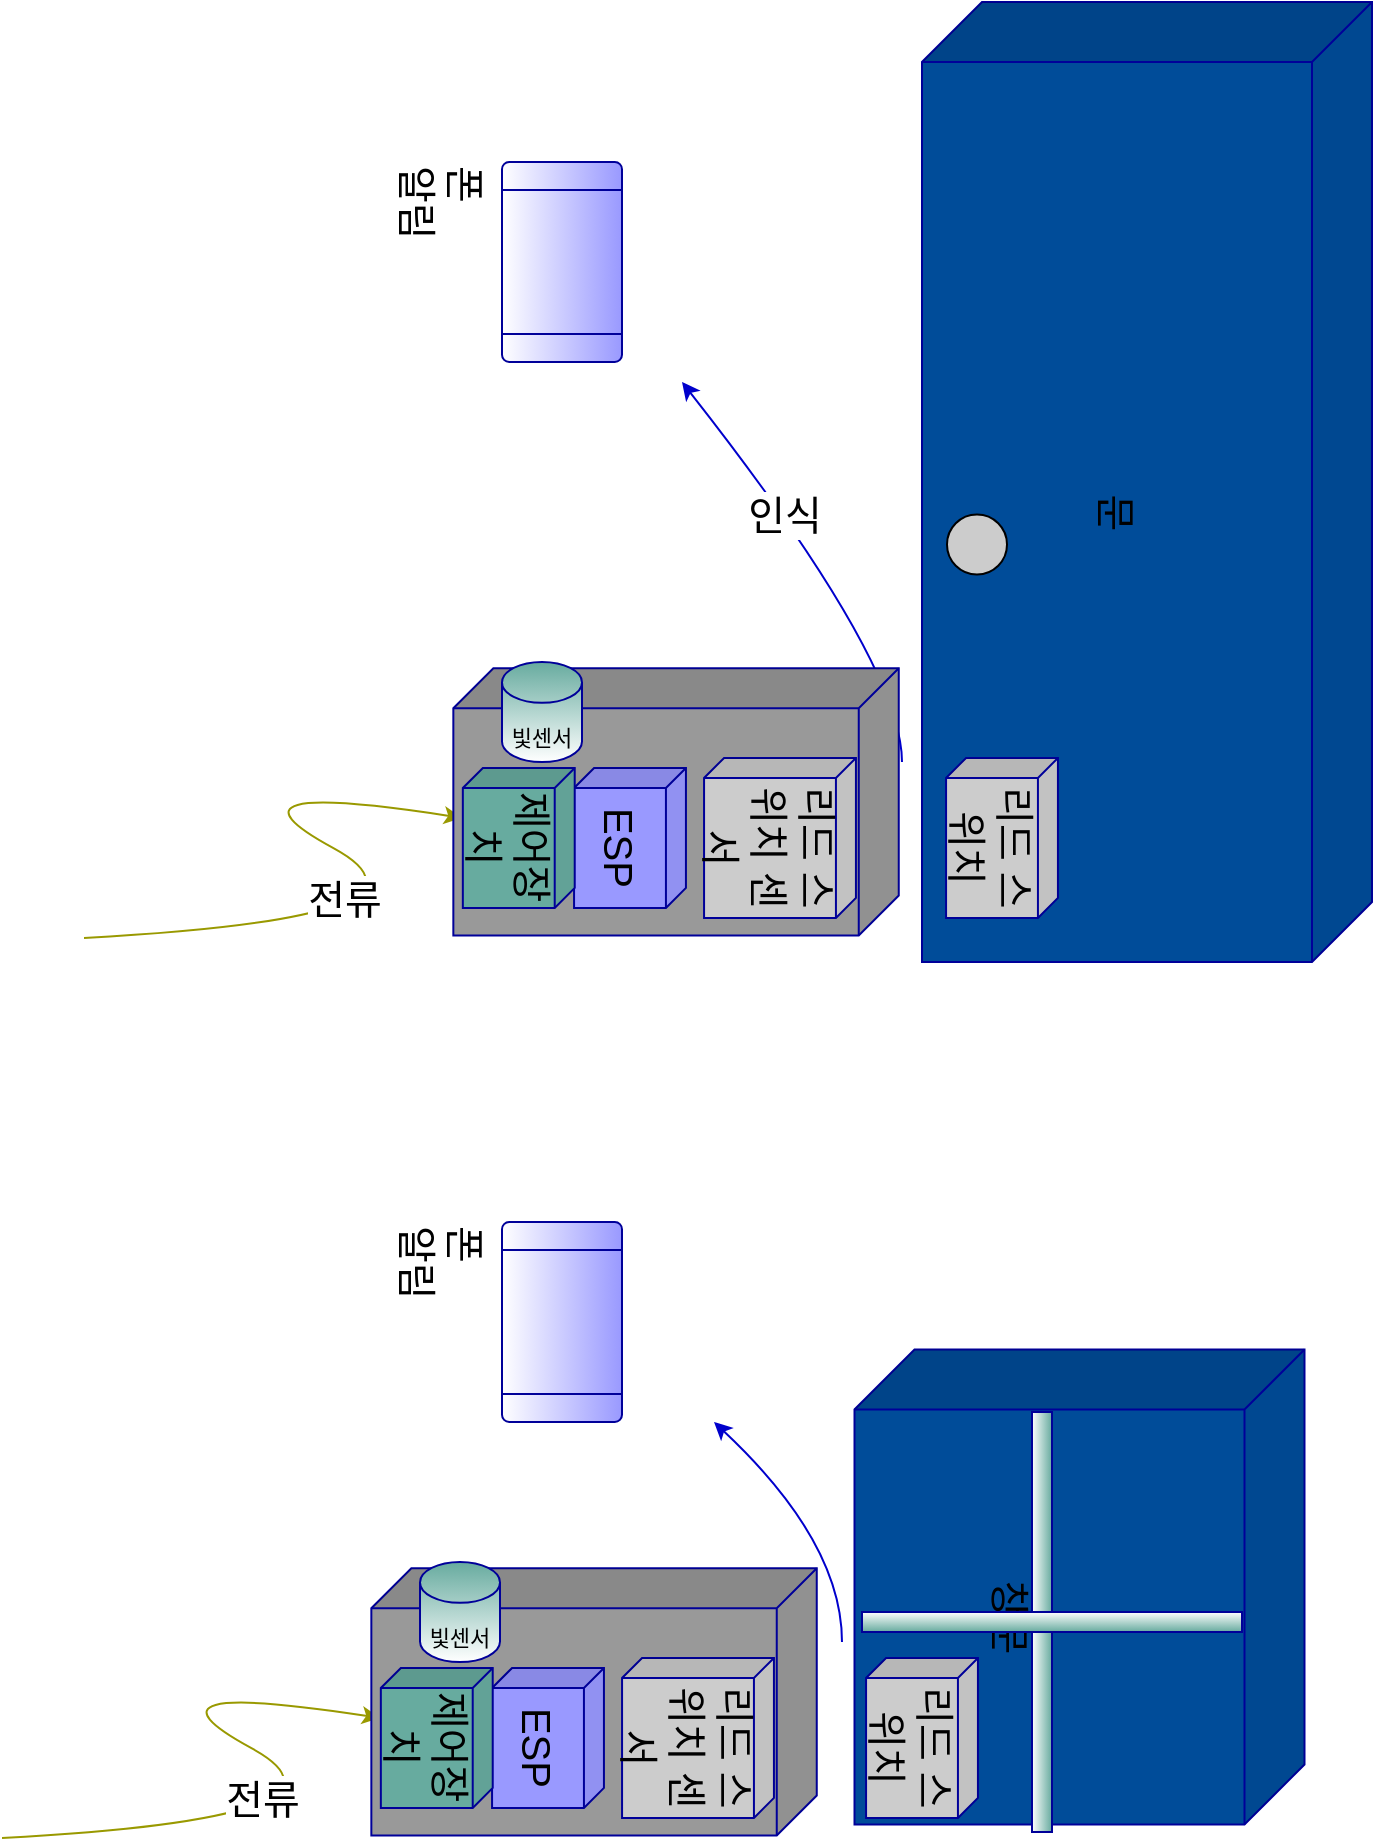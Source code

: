 <mxfile version="15.5.2" type="github">
  <diagram id="C5RBs43oDa-KdzZeNtuy" name="Page-1">
    <mxGraphModel dx="1038" dy="571" grid="1" gridSize="10" guides="1" tooltips="1" connect="1" arrows="1" fold="1" page="1" pageScale="1" pageWidth="827" pageHeight="1169" math="0" shadow="0">
      <root>
        <mxCell id="WIyWlLk6GJQsqaUBKTNV-0" />
        <mxCell id="WIyWlLk6GJQsqaUBKTNV-1" parent="WIyWlLk6GJQsqaUBKTNV-0" />
        <mxCell id="ZuRAZRv1wf484eOntKRE-15" value="폰&lt;br&gt;알림" style="verticalLabelPosition=bottom;verticalAlign=top;html=1;shape=process;whiteSpace=wrap;rounded=1;size=0.14;arcSize=6;fontSize=20;strokeColor=#000099;fillColor=#9999FF;rotation=90;gradientColor=#ffffff;align=left;" parent="WIyWlLk6GJQsqaUBKTNV-1" vertex="1">
          <mxGeometry x="330" y="140" width="100" height="60" as="geometry" />
        </mxCell>
        <mxCell id="ZuRAZRv1wf484eOntKRE-25" value="폰&lt;br&gt;알림" style="verticalLabelPosition=bottom;verticalAlign=top;html=1;shape=process;whiteSpace=wrap;rounded=1;size=0.14;arcSize=6;fontSize=20;strokeColor=#000099;fillColor=#9999FF;rotation=90;gradientColor=#ffffff;align=left;" parent="WIyWlLk6GJQsqaUBKTNV-1" vertex="1">
          <mxGeometry x="330" y="670" width="100" height="60" as="geometry" />
        </mxCell>
        <mxCell id="ZuRAZRv1wf484eOntKRE-20" value="&lt;br&gt;&lt;span style=&quot;font-size: 20px&quot;&gt;&lt;br&gt;창문&lt;/span&gt;" style="shape=cube;whiteSpace=wrap;html=1;boundedLbl=1;backgroundOutline=1;darkOpacity=0.05;darkOpacity2=0.1;rotation=90;size=30;align=center;strokeColor=#000099;fillColor=#004C99;" parent="WIyWlLk6GJQsqaUBKTNV-1" vertex="1">
          <mxGeometry x="520" y="720" width="237.5" height="225" as="geometry" />
        </mxCell>
        <mxCell id="ZuRAZRv1wf484eOntKRE-23" value="" style="curved=1;endArrow=classic;html=1;rounded=0;fontSize=20;strokeColor=#0000CC;" parent="WIyWlLk6GJQsqaUBKTNV-1" edge="1">
          <mxGeometry x="530" y="480" width="50" height="50" as="geometry">
            <mxPoint x="520" y="860" as="sourcePoint" />
            <mxPoint x="456" y="750" as="targetPoint" />
            <Array as="points">
              <mxPoint x="520" y="810" />
            </Array>
          </mxGeometry>
        </mxCell>
        <mxCell id="ZuRAZRv1wf484eOntKRE-34" value="" style="rounded=0;whiteSpace=wrap;html=1;fontSize=11;strokeColor=#000099;fillColor=#67AB9F;gradientColor=#ffffff;align=center;rotation=90;" parent="WIyWlLk6GJQsqaUBKTNV-1" vertex="1">
          <mxGeometry x="515" y="845" width="210" height="10" as="geometry" />
        </mxCell>
        <mxCell id="ZuRAZRv1wf484eOntKRE-35" value="" style="rounded=0;whiteSpace=wrap;html=1;fontSize=11;strokeColor=#000099;fillColor=#67AB9F;gradientColor=#ffffff;align=center;rotation=-180;" parent="WIyWlLk6GJQsqaUBKTNV-1" vertex="1">
          <mxGeometry x="530" y="845" width="190" height="10" as="geometry" />
        </mxCell>
        <mxCell id="ZuRAZRv1wf484eOntKRE-0" value="&lt;font style=&quot;font-size: 20px&quot;&gt;문&lt;/font&gt;" style="shape=cube;whiteSpace=wrap;html=1;boundedLbl=1;backgroundOutline=1;darkOpacity=0.05;darkOpacity2=0.1;rotation=90;size=30;align=center;strokeColor=#000099;fillColor=#004C99;" parent="WIyWlLk6GJQsqaUBKTNV-1" vertex="1">
          <mxGeometry x="432.5" y="167.5" width="480" height="225" as="geometry" />
        </mxCell>
        <mxCell id="ZuRAZRv1wf484eOntKRE-1" value="" style="ellipse;whiteSpace=wrap;html=1;aspect=fixed;fontSize=20;align=center;fillColor=#CCCCCC;" parent="WIyWlLk6GJQsqaUBKTNV-1" vertex="1">
          <mxGeometry x="572.5" y="296.25" width="30" height="30" as="geometry" />
        </mxCell>
        <mxCell id="ZuRAZRv1wf484eOntKRE-12" value="" style="curved=1;endArrow=classic;html=1;rounded=0;fontSize=20;strokeColor=#0000CC;" parent="WIyWlLk6GJQsqaUBKTNV-1" edge="1">
          <mxGeometry x="560" y="40" width="50" height="50" as="geometry">
            <mxPoint x="550" y="420" as="sourcePoint" />
            <mxPoint x="440" y="230" as="targetPoint" />
            <Array as="points">
              <mxPoint x="550" y="370" />
            </Array>
          </mxGeometry>
        </mxCell>
        <mxCell id="ZuRAZRv1wf484eOntKRE-16" value="인식" style="edgeLabel;html=1;align=center;verticalAlign=middle;resizable=0;points=[];fontSize=20;" parent="ZuRAZRv1wf484eOntKRE-12" vertex="1" connectable="0">
          <mxGeometry x="0.271" y="1" relative="1" as="geometry">
            <mxPoint as="offset" />
          </mxGeometry>
        </mxCell>
        <mxCell id="gwM2lU5lngFY_y6Us-kG-0" value="리드 스위치" style="shape=cube;whiteSpace=wrap;html=1;boundedLbl=1;backgroundOutline=1;darkOpacity=0.05;darkOpacity2=0.1;fontSize=20;strokeColor=#000099;fillColor=#CCCCCC;align=center;size=10;rotation=90;" vertex="1" parent="WIyWlLk6GJQsqaUBKTNV-1">
          <mxGeometry x="560" y="430" width="80" height="55.94" as="geometry" />
        </mxCell>
        <mxCell id="gwM2lU5lngFY_y6Us-kG-2" value="리드 스위치" style="shape=cube;whiteSpace=wrap;html=1;boundedLbl=1;backgroundOutline=1;darkOpacity=0.05;darkOpacity2=0.1;fontSize=20;strokeColor=#000099;fillColor=#CCCCCC;align=center;size=10;rotation=90;" vertex="1" parent="WIyWlLk6GJQsqaUBKTNV-1">
          <mxGeometry x="520" y="880" width="80" height="55.94" as="geometry" />
        </mxCell>
        <mxCell id="gwM2lU5lngFY_y6Us-kG-3" value="" style="group" vertex="1" connectable="0" parent="WIyWlLk6GJQsqaUBKTNV-1">
          <mxGeometry x="201" y="370" width="347.38" height="136.79" as="geometry" />
        </mxCell>
        <mxCell id="ZuRAZRv1wf484eOntKRE-10" value="" style="curved=1;endArrow=classic;html=1;rounded=0;fontSize=20;strokeColor=#999900;" parent="gwM2lU5lngFY_y6Us-kG-3" edge="1">
          <mxGeometry y="7.97" width="50" height="50" as="geometry">
            <mxPoint x="-60" y="137.97" as="sourcePoint" />
            <mxPoint x="129" y="77.97" as="targetPoint" />
            <Array as="points">
              <mxPoint x="129" y="127.97" />
              <mxPoint y="57.97" />
            </Array>
          </mxGeometry>
        </mxCell>
        <mxCell id="ZuRAZRv1wf484eOntKRE-11" value="전류" style="edgeLabel;html=1;align=center;verticalAlign=middle;resizable=0;points=[];fontSize=20;" parent="ZuRAZRv1wf484eOntKRE-10" vertex="1" connectable="0">
          <mxGeometry x="-0.44" y="13" relative="1" as="geometry">
            <mxPoint as="offset" />
          </mxGeometry>
        </mxCell>
        <mxCell id="ZuRAZRv1wf484eOntKRE-5" value="" style="shape=cube;whiteSpace=wrap;html=1;boundedLbl=1;backgroundOutline=1;darkOpacity=0.05;darkOpacity2=0.1;fontSize=20;strokeColor=#000099;fillColor=#999999;align=center;size=20;rotation=90;" parent="gwM2lU5lngFY_y6Us-kG-3" vertex="1">
          <mxGeometry x="169.19" y="-41.4" width="133.67" height="222.71" as="geometry" />
        </mxCell>
        <mxCell id="ZuRAZRv1wf484eOntKRE-7" value="ESP" style="shape=cube;whiteSpace=wrap;html=1;boundedLbl=1;backgroundOutline=1;darkOpacity=0.05;darkOpacity2=0.1;fontSize=20;strokeColor=#000099;fillColor=#9999FF;align=center;size=10;rotation=90;" parent="gwM2lU5lngFY_y6Us-kG-3" vertex="1">
          <mxGeometry x="178" y="60" width="70" height="55.94" as="geometry" />
        </mxCell>
        <mxCell id="ZuRAZRv1wf484eOntKRE-17" value="제어장치" style="shape=cube;whiteSpace=wrap;html=1;boundedLbl=1;backgroundOutline=1;darkOpacity=0.05;darkOpacity2=0.1;fontSize=20;strokeColor=#000099;fillColor=#67AB9F;align=center;size=10;rotation=90;" parent="gwM2lU5lngFY_y6Us-kG-3" vertex="1">
          <mxGeometry x="122.39" y="60" width="70" height="55.94" as="geometry" />
        </mxCell>
        <mxCell id="ZuRAZRv1wf484eOntKRE-18" value="&lt;span style=&quot;font-size: 11px&quot;&gt;빛센서&lt;/span&gt;" style="shape=cylinder3;whiteSpace=wrap;html=1;boundedLbl=1;backgroundOutline=1;size=10.2;fontSize=20;strokeColor=#000099;fillColor=#67AB9F;gradientColor=#ffffff;align=center;" parent="gwM2lU5lngFY_y6Us-kG-3" vertex="1">
          <mxGeometry x="149" width="40" height="50" as="geometry" />
        </mxCell>
        <mxCell id="gwM2lU5lngFY_y6Us-kG-1" value="리드 스위치 센서" style="shape=cube;whiteSpace=wrap;html=1;boundedLbl=1;backgroundOutline=1;darkOpacity=0.05;darkOpacity2=0.1;fontSize=20;strokeColor=#000099;fillColor=#CCCCCC;align=center;size=10;rotation=90;" vertex="1" parent="gwM2lU5lngFY_y6Us-kG-3">
          <mxGeometry x="248" y="50" width="80" height="75.94" as="geometry" />
        </mxCell>
        <mxCell id="gwM2lU5lngFY_y6Us-kG-4" value="" style="group" vertex="1" connectable="0" parent="WIyWlLk6GJQsqaUBKTNV-1">
          <mxGeometry x="160" y="820" width="347.38" height="136.79" as="geometry" />
        </mxCell>
        <mxCell id="gwM2lU5lngFY_y6Us-kG-5" value="" style="curved=1;endArrow=classic;html=1;rounded=0;fontSize=20;strokeColor=#999900;" edge="1" parent="gwM2lU5lngFY_y6Us-kG-4">
          <mxGeometry y="7.97" width="50" height="50" as="geometry">
            <mxPoint x="-60" y="137.97" as="sourcePoint" />
            <mxPoint x="129" y="77.97" as="targetPoint" />
            <Array as="points">
              <mxPoint x="129" y="127.97" />
              <mxPoint y="57.97" />
            </Array>
          </mxGeometry>
        </mxCell>
        <mxCell id="gwM2lU5lngFY_y6Us-kG-6" value="전류" style="edgeLabel;html=1;align=center;verticalAlign=middle;resizable=0;points=[];fontSize=20;" vertex="1" connectable="0" parent="gwM2lU5lngFY_y6Us-kG-5">
          <mxGeometry x="-0.44" y="13" relative="1" as="geometry">
            <mxPoint as="offset" />
          </mxGeometry>
        </mxCell>
        <mxCell id="gwM2lU5lngFY_y6Us-kG-7" value="" style="shape=cube;whiteSpace=wrap;html=1;boundedLbl=1;backgroundOutline=1;darkOpacity=0.05;darkOpacity2=0.1;fontSize=20;strokeColor=#000099;fillColor=#999999;align=center;size=20;rotation=90;" vertex="1" parent="gwM2lU5lngFY_y6Us-kG-4">
          <mxGeometry x="169.19" y="-41.4" width="133.67" height="222.71" as="geometry" />
        </mxCell>
        <mxCell id="gwM2lU5lngFY_y6Us-kG-8" value="ESP" style="shape=cube;whiteSpace=wrap;html=1;boundedLbl=1;backgroundOutline=1;darkOpacity=0.05;darkOpacity2=0.1;fontSize=20;strokeColor=#000099;fillColor=#9999FF;align=center;size=10;rotation=90;" vertex="1" parent="gwM2lU5lngFY_y6Us-kG-4">
          <mxGeometry x="178" y="60" width="70" height="55.94" as="geometry" />
        </mxCell>
        <mxCell id="gwM2lU5lngFY_y6Us-kG-9" value="제어장치" style="shape=cube;whiteSpace=wrap;html=1;boundedLbl=1;backgroundOutline=1;darkOpacity=0.05;darkOpacity2=0.1;fontSize=20;strokeColor=#000099;fillColor=#67AB9F;align=center;size=10;rotation=90;" vertex="1" parent="gwM2lU5lngFY_y6Us-kG-4">
          <mxGeometry x="122.39" y="60" width="70" height="55.94" as="geometry" />
        </mxCell>
        <mxCell id="gwM2lU5lngFY_y6Us-kG-10" value="&lt;span style=&quot;font-size: 11px&quot;&gt;빛센서&lt;/span&gt;" style="shape=cylinder3;whiteSpace=wrap;html=1;boundedLbl=1;backgroundOutline=1;size=10.2;fontSize=20;strokeColor=#000099;fillColor=#67AB9F;gradientColor=#ffffff;align=center;" vertex="1" parent="gwM2lU5lngFY_y6Us-kG-4">
          <mxGeometry x="149" width="40" height="50" as="geometry" />
        </mxCell>
        <mxCell id="gwM2lU5lngFY_y6Us-kG-11" value="리드 스위치 센서" style="shape=cube;whiteSpace=wrap;html=1;boundedLbl=1;backgroundOutline=1;darkOpacity=0.05;darkOpacity2=0.1;fontSize=20;strokeColor=#000099;fillColor=#CCCCCC;align=center;size=10;rotation=90;" vertex="1" parent="gwM2lU5lngFY_y6Us-kG-4">
          <mxGeometry x="248" y="50" width="80" height="75.94" as="geometry" />
        </mxCell>
      </root>
    </mxGraphModel>
  </diagram>
</mxfile>
